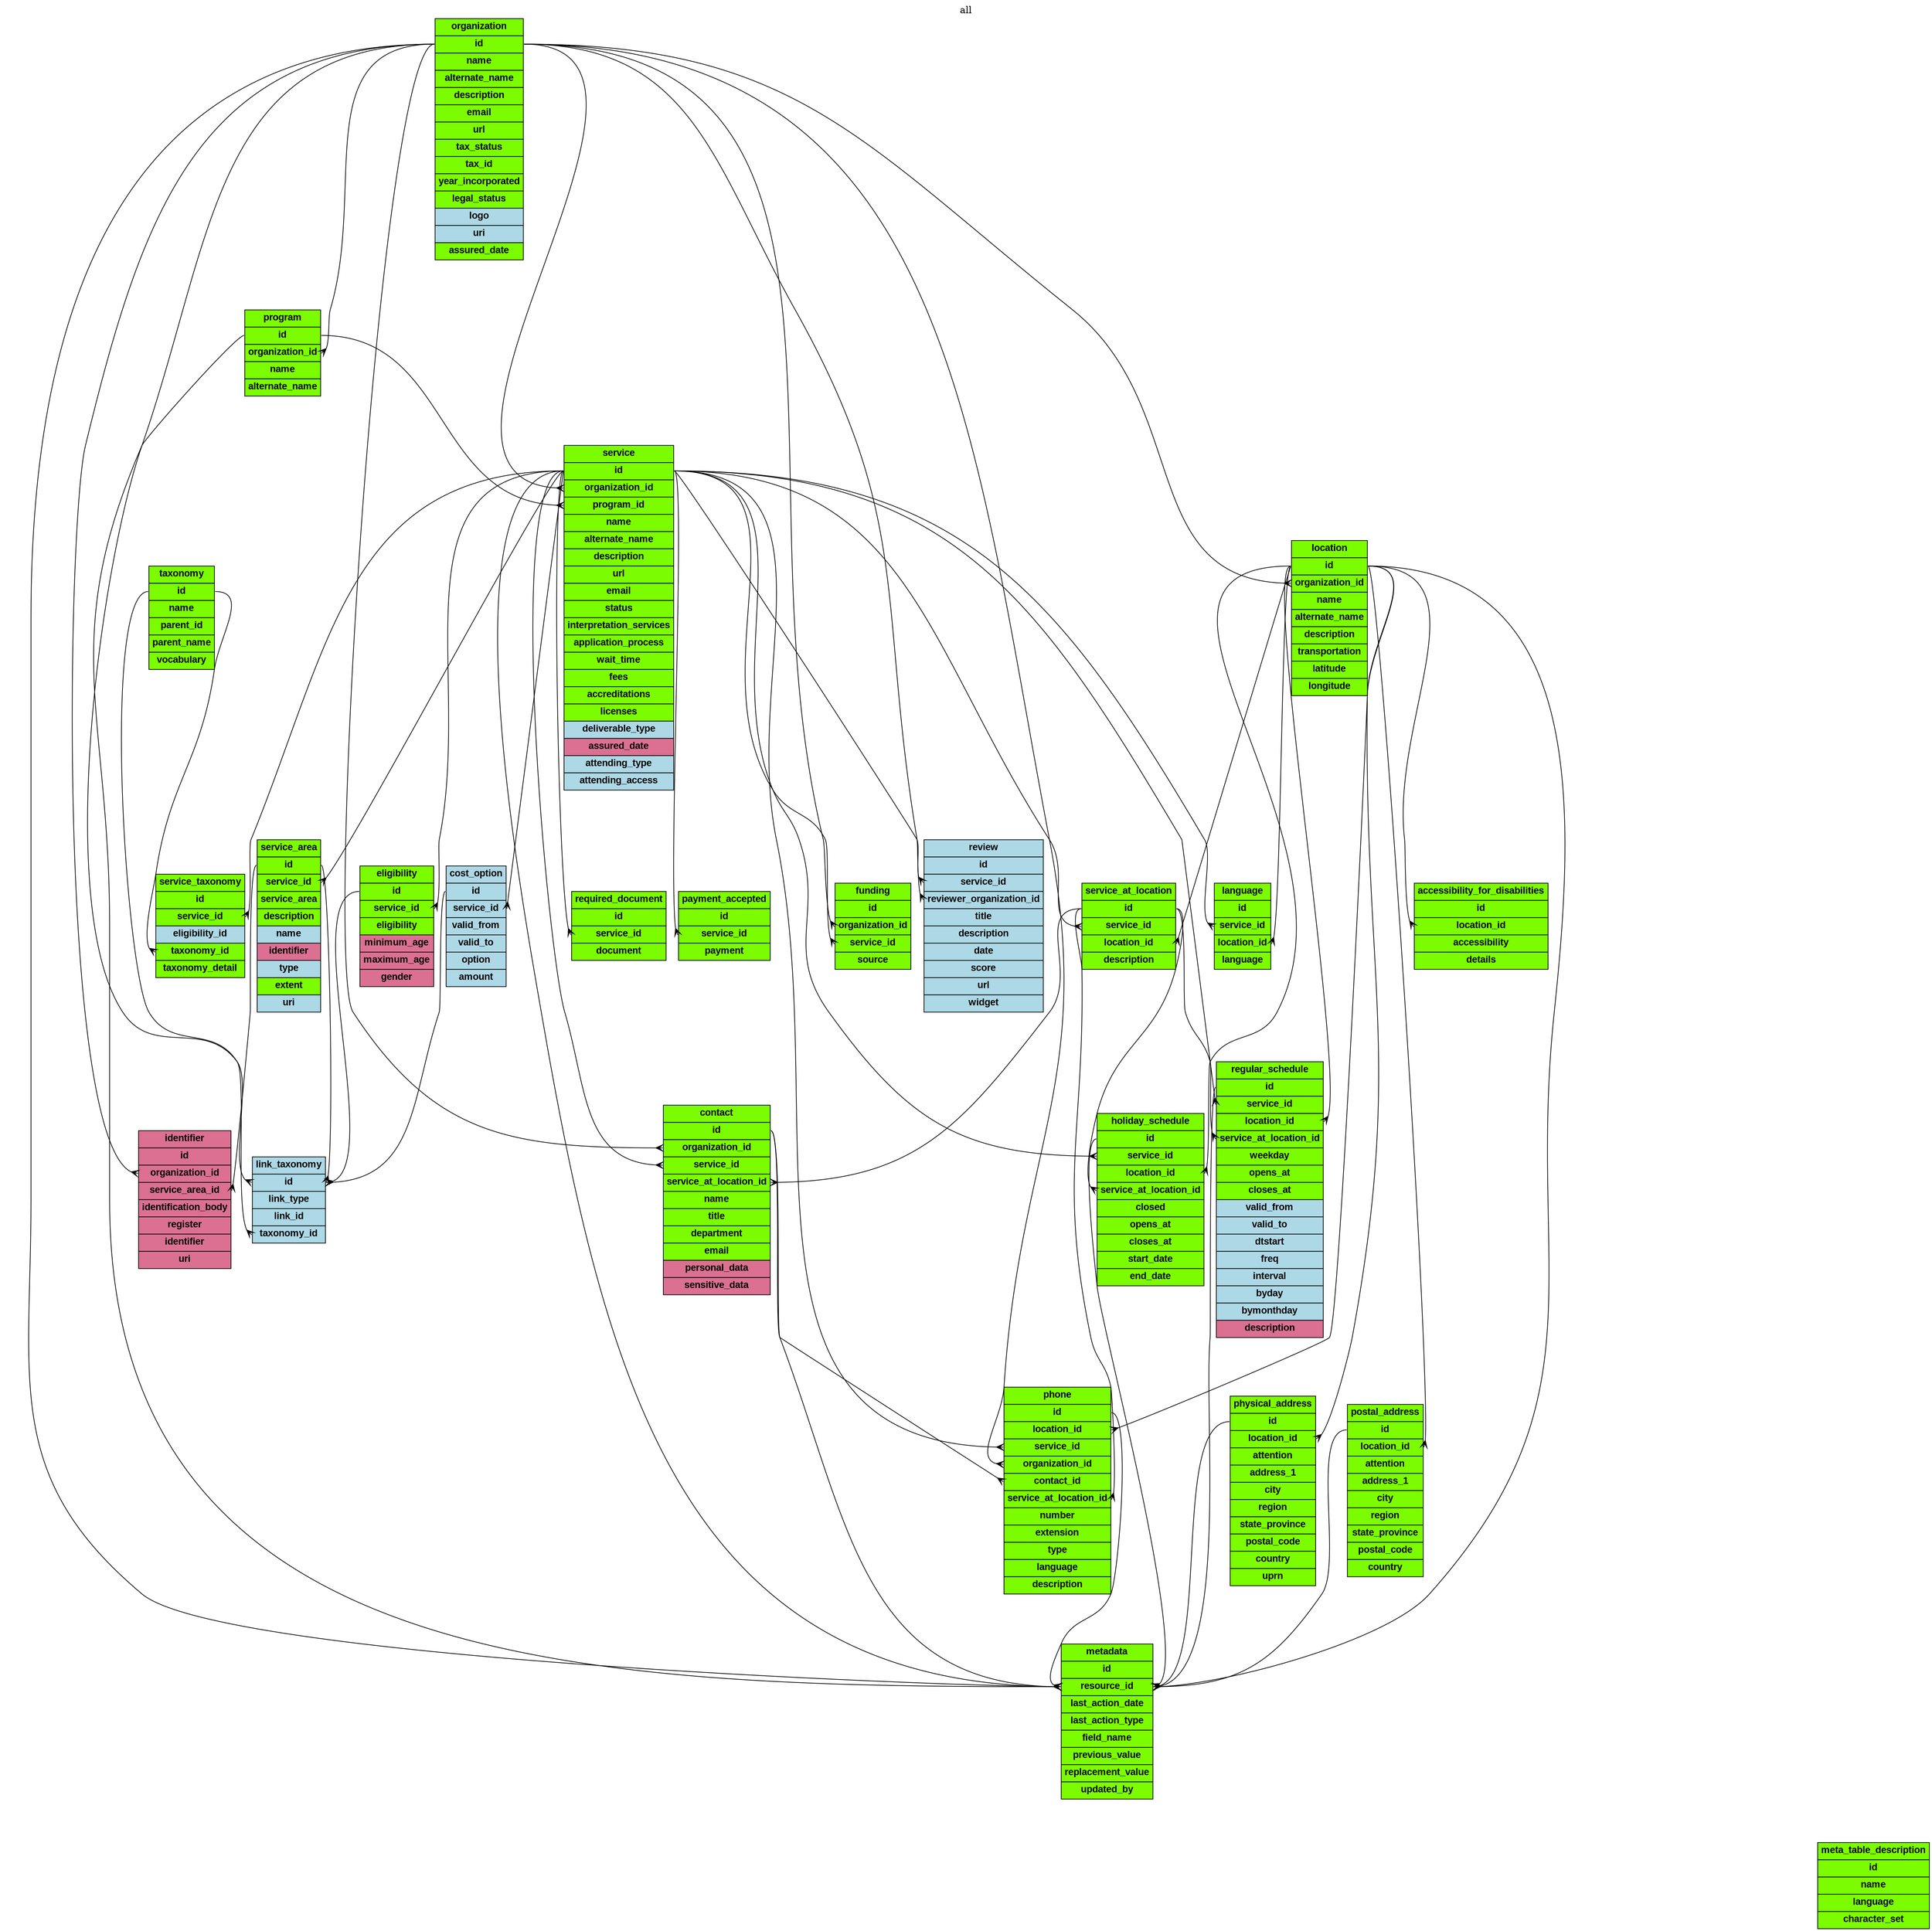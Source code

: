digraph all { 

            overlap = false;
            splines = true;
            ranksep = 1;
            pack = true;

label = "all";labelloc = "t";
node[shape = none, margin = 0, color = black, fontname = "Arial", fontcolor = black, fontsize = 14];
            // One-to-many relation (from one, to many)
            edge[arrowhead = crow, arrowtail = none, dir = both];


organization [label=<
<table border="0" cellborder="1" cellspacing="0" cellpadding="4">
<tr><td bgcolor="lawngreen"><b>organization</b></td></tr>
<tr><td port='id'  bgcolor="lawngreen"><b>id</b></td></tr>
<tr><td  bgcolor="lawngreen"><b>name</b></td></tr>
<tr><td  bgcolor="lawngreen"><b>alternate_name</b></td></tr>
<tr><td  bgcolor="lawngreen"><b>description</b></td></tr>
<tr><td  bgcolor="lawngreen"><b>email</b></td></tr>
<tr><td  bgcolor="lawngreen"><b>url</b></td></tr>
<tr><td  bgcolor="lawngreen"><b>tax_status</b></td></tr>
<tr><td  bgcolor="lawngreen"><b>tax_id</b></td></tr>
<tr><td  bgcolor="lawngreen"><b>year_incorporated</b></td></tr>
<tr><td  bgcolor="lawngreen"><b>legal_status</b></td></tr>
<tr><td  bgcolor="lightblue"><b>logo</b></td></tr>
<tr><td  bgcolor="lightblue"><b>uri</b></td></tr>
<tr><td  bgcolor="lawngreen"><b>assured_date</b></td></tr>
</table>
>]



identifier [label=<
<table border="0" cellborder="1" cellspacing="0" cellpadding="4">
<tr><td bgcolor="palevioletred"><b>identifier</b></td></tr>
<tr><td port='id'  bgcolor="palevioletred"><b>id</b></td></tr>
<tr><td port='organization_id'  bgcolor="palevioletred"><b>organization_id</b></td></tr>
<tr><td port='service_area_id'  bgcolor="palevioletred"><b>service_area_id</b></td></tr>
<tr><td  bgcolor="palevioletred"><b>identification_body</b></td></tr>
<tr><td  bgcolor="palevioletred"><b>register</b></td></tr>
<tr><td  bgcolor="palevioletred"><b>identifier</b></td></tr>
<tr><td  bgcolor="palevioletred"><b>uri</b></td></tr>
</table>
>]

organization:id -> identifier:organization_id;
service_area:id -> identifier:service_area_id;


program [label=<
<table border="0" cellborder="1" cellspacing="0" cellpadding="4">
<tr><td bgcolor="lawngreen"><b>program</b></td></tr>
<tr><td port='id'  bgcolor="lawngreen"><b>id</b></td></tr>
<tr><td port='organization_id'  bgcolor="lawngreen"><b>organization_id</b></td></tr>
<tr><td  bgcolor="lawngreen"><b>name</b></td></tr>
<tr><td  bgcolor="lawngreen"><b>alternate_name</b></td></tr>
</table>
>]

organization:id -> program:organization_id;


service [label=<
<table border="0" cellborder="1" cellspacing="0" cellpadding="4">
<tr><td bgcolor="lawngreen"><b>service</b></td></tr>
<tr><td port='id'  bgcolor="lawngreen"><b>id</b></td></tr>
<tr><td port='organization_id'  bgcolor="lawngreen"><b>organization_id</b></td></tr>
<tr><td port='program_id'  bgcolor="lawngreen"><b>program_id</b></td></tr>
<tr><td  bgcolor="lawngreen"><b>name</b></td></tr>
<tr><td  bgcolor="lawngreen"><b>alternate_name</b></td></tr>
<tr><td  bgcolor="lawngreen"><b>description</b></td></tr>
<tr><td  bgcolor="lawngreen"><b>url</b></td></tr>
<tr><td  bgcolor="lawngreen"><b>email</b></td></tr>
<tr><td  bgcolor="lawngreen"><b>status</b></td></tr>
<tr><td  bgcolor="lawngreen"><b>interpretation_services</b></td></tr>
<tr><td  bgcolor="lawngreen"><b>application_process</b></td></tr>
<tr><td  bgcolor="lawngreen"><b>wait_time</b></td></tr>
<tr><td  bgcolor="lawngreen"><b>fees</b></td></tr>
<tr><td  bgcolor="lawngreen"><b>accreditations</b></td></tr>
<tr><td  bgcolor="lawngreen"><b>licenses</b></td></tr>
<tr><td  bgcolor="lightblue"><b>deliverable_type</b></td></tr>
<tr><td  bgcolor="palevioletred"><b>assured_date</b></td></tr>
<tr><td  bgcolor="lightblue"><b>attending_type</b></td></tr>
<tr><td  bgcolor="lightblue"><b>attending_access</b></td></tr>
</table>
>]

organization:id -> service:organization_id;
program:id -> service:program_id;


service_taxonomy [label=<
<table border="0" cellborder="1" cellspacing="0" cellpadding="4">
<tr><td bgcolor="lawngreen"><b>service_taxonomy</b></td></tr>
<tr><td port='id'  bgcolor="lawngreen"><b>id</b></td></tr>
<tr><td port='service_id'  bgcolor="lawngreen"><b>service_id</b></td></tr>
<tr><td  bgcolor="lightblue"><b>eligibility_id</b></td></tr>
<tr><td port='taxonomy_id'  bgcolor="lawngreen"><b>taxonomy_id</b></td></tr>
<tr><td  bgcolor="lawngreen"><b>taxonomy_detail</b></td></tr>
</table>
>]

service:id -> service_taxonomy:service_id;
taxonomy:id -> service_taxonomy:taxonomy_id;


service_at_location [label=<
<table border="0" cellborder="1" cellspacing="0" cellpadding="4">
<tr><td bgcolor="lawngreen"><b>service_at_location</b></td></tr>
<tr><td port='id'  bgcolor="lawngreen"><b>id</b></td></tr>
<tr><td port='service_id'  bgcolor="lawngreen"><b>service_id</b></td></tr>
<tr><td port='location_id'  bgcolor="lawngreen"><b>location_id</b></td></tr>
<tr><td  bgcolor="lawngreen"><b>description</b></td></tr>
</table>
>]

service:id -> service_at_location:service_id;
location:id -> service_at_location:location_id;


location [label=<
<table border="0" cellborder="1" cellspacing="0" cellpadding="4">
<tr><td bgcolor="lawngreen"><b>location</b></td></tr>
<tr><td port='id'  bgcolor="lawngreen"><b>id</b></td></tr>
<tr><td port='organization_id'  bgcolor="lawngreen"><b>organization_id</b></td></tr>
<tr><td  bgcolor="lawngreen"><b>name</b></td></tr>
<tr><td  bgcolor="lawngreen"><b>alternate_name</b></td></tr>
<tr><td  bgcolor="lawngreen"><b>description</b></td></tr>
<tr><td  bgcolor="lawngreen"><b>transportation</b></td></tr>
<tr><td  bgcolor="lawngreen"><b>latitude</b></td></tr>
<tr><td  bgcolor="lawngreen"><b>longitude</b></td></tr>
</table>
>]

organization:id -> location:organization_id;


phone [label=<
<table border="0" cellborder="1" cellspacing="0" cellpadding="4">
<tr><td bgcolor="lawngreen"><b>phone</b></td></tr>
<tr><td port='id'  bgcolor="lawngreen"><b>id</b></td></tr>
<tr><td port='location_id'  bgcolor="lawngreen"><b>location_id</b></td></tr>
<tr><td port='service_id'  bgcolor="lawngreen"><b>service_id</b></td></tr>
<tr><td port='organization_id'  bgcolor="lawngreen"><b>organization_id</b></td></tr>
<tr><td port='contact_id'  bgcolor="lawngreen"><b>contact_id</b></td></tr>
<tr><td port='service_at_location_id'  bgcolor="lawngreen"><b>service_at_location_id</b></td></tr>
<tr><td  bgcolor="lawngreen"><b>number</b></td></tr>
<tr><td  bgcolor="lawngreen"><b>extension</b></td></tr>
<tr><td  bgcolor="lawngreen"><b>type</b></td></tr>
<tr><td  bgcolor="lawngreen"><b>language</b></td></tr>
<tr><td  bgcolor="lawngreen"><b>description</b></td></tr>
</table>
>]

organization:id -> phone:organization_id;
location:id -> phone:location_id;
service:id -> phone:service_id;
contact:id -> phone:contact_id;
service_at_location:id -> phone:service_at_location_id;


contact [label=<
<table border="0" cellborder="1" cellspacing="0" cellpadding="4">
<tr><td bgcolor="lawngreen"><b>contact</b></td></tr>
<tr><td port='id'  bgcolor="lawngreen"><b>id</b></td></tr>
<tr><td port='organization_id'  bgcolor="lawngreen"><b>organization_id</b></td></tr>
<tr><td port='service_id'  bgcolor="lawngreen"><b>service_id</b></td></tr>
<tr><td port='service_at_location_id'  bgcolor="lawngreen"><b>service_at_location_id</b></td></tr>
<tr><td  bgcolor="lawngreen"><b>name</b></td></tr>
<tr><td  bgcolor="lawngreen"><b>title</b></td></tr>
<tr><td  bgcolor="lawngreen"><b>department</b></td></tr>
<tr><td  bgcolor="lawngreen"><b>email</b></td></tr>
<tr><td  bgcolor="palevioletred"><b>personal_data</b></td></tr>
<tr><td  bgcolor="palevioletred"><b>sensitive_data</b></td></tr>
</table>
>]

organization:id -> contact:organization_id;
service:id -> contact:service_id;
service_at_location:id -> contact:service_at_location_id;


physical_address [label=<
<table border="0" cellborder="1" cellspacing="0" cellpadding="4">
<tr><td bgcolor="lawngreen"><b>physical_address</b></td></tr>
<tr><td port='id'  bgcolor="lawngreen"><b>id</b></td></tr>
<tr><td port='location_id'  bgcolor="lawngreen"><b>location_id</b></td></tr>
<tr><td  bgcolor="lawngreen"><b>attention</b></td></tr>
<tr><td  bgcolor="lawngreen"><b>address_1</b></td></tr>
<tr><td  bgcolor="lawngreen"><b>city</b></td></tr>
<tr><td  bgcolor="lawngreen"><b>region</b></td></tr>
<tr><td  bgcolor="lawngreen"><b>state_province</b></td></tr>
<tr><td  bgcolor="lawngreen"><b>postal_code</b></td></tr>
<tr><td  bgcolor="lawngreen"><b>country</b></td></tr>
<tr><td  bgcolor="lawngreen"><b>uprn</b></td></tr>
</table>
>]

location:id -> physical_address:location_id;


postal_address [label=<
<table border="0" cellborder="1" cellspacing="0" cellpadding="4">
<tr><td bgcolor="lawngreen"><b>postal_address</b></td></tr>
<tr><td port='id'  bgcolor="lawngreen"><b>id</b></td></tr>
<tr><td port='location_id'  bgcolor="lawngreen"><b>location_id</b></td></tr>
<tr><td  bgcolor="lawngreen"><b>attention</b></td></tr>
<tr><td  bgcolor="lawngreen"><b>address_1</b></td></tr>
<tr><td  bgcolor="lawngreen"><b>city</b></td></tr>
<tr><td  bgcolor="lawngreen"><b>region</b></td></tr>
<tr><td  bgcolor="lawngreen"><b>state_province</b></td></tr>
<tr><td  bgcolor="lawngreen"><b>postal_code</b></td></tr>
<tr><td  bgcolor="lawngreen"><b>country</b></td></tr>
</table>
>]

location:id -> postal_address:location_id;


regular_schedule [label=<
<table border="0" cellborder="1" cellspacing="0" cellpadding="4">
<tr><td bgcolor="lawngreen"><b>regular_schedule</b></td></tr>
<tr><td port='id'  bgcolor="lawngreen"><b>id</b></td></tr>
<tr><td port='service_id'  bgcolor="lawngreen"><b>service_id</b></td></tr>
<tr><td port='location_id'  bgcolor="lawngreen"><b>location_id</b></td></tr>
<tr><td port='service_at_location_id'  bgcolor="lawngreen"><b>service_at_location_id</b></td></tr>
<tr><td  bgcolor="lawngreen"><b>weekday</b></td></tr>
<tr><td  bgcolor="lawngreen"><b>opens_at</b></td></tr>
<tr><td  bgcolor="lawngreen"><b>closes_at</b></td></tr>
<tr><td  bgcolor="lightblue"><b>valid_from</b></td></tr>
<tr><td  bgcolor="lightblue"><b>valid_to</b></td></tr>
<tr><td  bgcolor="lightblue"><b>dtstart</b></td></tr>
<tr><td  bgcolor="lightblue"><b>freq</b></td></tr>
<tr><td  bgcolor="lightblue"><b>interval</b></td></tr>
<tr><td  bgcolor="lightblue"><b>byday</b></td></tr>
<tr><td  bgcolor="lightblue"><b>bymonthday</b></td></tr>
<tr><td  bgcolor="palevioletred"><b>description</b></td></tr>
</table>
>]

location:id -> regular_schedule:location_id;
service:id -> regular_schedule:service_id;
service_at_location:id -> regular_schedule:service_at_location_id;


holiday_schedule [label=<
<table border="0" cellborder="1" cellspacing="0" cellpadding="4">
<tr><td bgcolor="lawngreen"><b>holiday_schedule</b></td></tr>
<tr><td port='id'  bgcolor="lawngreen"><b>id</b></td></tr>
<tr><td port='service_id'  bgcolor="lawngreen"><b>service_id</b></td></tr>
<tr><td port='location_id'  bgcolor="lawngreen"><b>location_id</b></td></tr>
<tr><td port='service_at_location_id'  bgcolor="lawngreen"><b>service_at_location_id</b></td></tr>
<tr><td  bgcolor="lawngreen"><b>closed</b></td></tr>
<tr><td  bgcolor="lawngreen"><b>opens_at</b></td></tr>
<tr><td  bgcolor="lawngreen"><b>closes_at</b></td></tr>
<tr><td  bgcolor="lawngreen"><b>start_date</b></td></tr>
<tr><td  bgcolor="lawngreen"><b>end_date</b></td></tr>
</table>
>]

location:id -> holiday_schedule:location_id;
service:id -> holiday_schedule:service_id;
service_at_location:id -> holiday_schedule:service_at_location_id;


funding [label=<
<table border="0" cellborder="1" cellspacing="0" cellpadding="4">
<tr><td bgcolor="lawngreen"><b>funding</b></td></tr>
<tr><td port='id'  bgcolor="lawngreen"><b>id</b></td></tr>
<tr><td port='organization_id'  bgcolor="lawngreen"><b>organization_id</b></td></tr>
<tr><td port='service_id'  bgcolor="lawngreen"><b>service_id</b></td></tr>
<tr><td  bgcolor="lawngreen"><b>source</b></td></tr>
</table>
>]

service:id -> funding:service_id;
organization:id -> funding:organization_id;


eligibility [label=<
<table border="0" cellborder="1" cellspacing="0" cellpadding="4">
<tr><td bgcolor="lawngreen"><b>eligibility</b></td></tr>
<tr><td port='id'  bgcolor="lawngreen"><b>id</b></td></tr>
<tr><td port='service_id'  bgcolor="lawngreen"><b>service_id</b></td></tr>
<tr><td  bgcolor="lawngreen"><b>eligibility</b></td></tr>
<tr><td  bgcolor="palevioletred"><b>minimum_age</b></td></tr>
<tr><td  bgcolor="palevioletred"><b>maximum_age</b></td></tr>
<tr><td  bgcolor="palevioletred"><b>gender</b></td></tr>
</table>
>]

service:id -> eligibility:service_id;


service_area [label=<
<table border="0" cellborder="1" cellspacing="0" cellpadding="4">
<tr><td bgcolor="lawngreen"><b>service_area</b></td></tr>
<tr><td port='id'  bgcolor="lawngreen"><b>id</b></td></tr>
<tr><td port='service_id'  bgcolor="lawngreen"><b>service_id</b></td></tr>
<tr><td  bgcolor="lawngreen"><b>service_area</b></td></tr>
<tr><td  bgcolor="lawngreen"><b>description</b></td></tr>
<tr><td  bgcolor="lightblue"><b>name</b></td></tr>
<tr><td  bgcolor="palevioletred"><b>identifier</b></td></tr>
<tr><td  bgcolor="lightblue"><b>type</b></td></tr>
<tr><td  bgcolor="lawngreen"><b>extent</b></td></tr>
<tr><td  bgcolor="lightblue"><b>uri</b></td></tr>
</table>
>]

service:id -> service_area:service_id;


required_document [label=<
<table border="0" cellborder="1" cellspacing="0" cellpadding="4">
<tr><td bgcolor="lawngreen"><b>required_document</b></td></tr>
<tr><td port='id'  bgcolor="lawngreen"><b>id</b></td></tr>
<tr><td port='service_id'  bgcolor="lawngreen"><b>service_id</b></td></tr>
<tr><td  bgcolor="lawngreen"><b>document</b></td></tr>
</table>
>]

service:id -> required_document:service_id;


payment_accepted [label=<
<table border="0" cellborder="1" cellspacing="0" cellpadding="4">
<tr><td bgcolor="lawngreen"><b>payment_accepted</b></td></tr>
<tr><td port='id'  bgcolor="lawngreen"><b>id</b></td></tr>
<tr><td port='service_id'  bgcolor="lawngreen"><b>service_id</b></td></tr>
<tr><td  bgcolor="lawngreen"><b>payment</b></td></tr>
</table>
>]

service:id -> payment_accepted:service_id;


language [label=<
<table border="0" cellborder="1" cellspacing="0" cellpadding="4">
<tr><td bgcolor="lawngreen"><b>language</b></td></tr>
<tr><td port='id'  bgcolor="lawngreen"><b>id</b></td></tr>
<tr><td port='service_id'  bgcolor="lawngreen"><b>service_id</b></td></tr>
<tr><td port='location_id'  bgcolor="lawngreen"><b>location_id</b></td></tr>
<tr><td  bgcolor="lawngreen"><b>language</b></td></tr>
</table>
>]

service:id -> language:service_id;
location:id -> language:location_id;


accessibility_for_disabilities [label=<
<table border="0" cellborder="1" cellspacing="0" cellpadding="4">
<tr><td bgcolor="lawngreen"><b>accessibility_for_disabilities</b></td></tr>
<tr><td port='id'  bgcolor="lawngreen"><b>id</b></td></tr>
<tr><td port='location_id'  bgcolor="lawngreen"><b>location_id</b></td></tr>
<tr><td  bgcolor="lawngreen"><b>accessibility</b></td></tr>
<tr><td  bgcolor="lawngreen"><b>details</b></td></tr>
</table>
>]

location:id -> accessibility_for_disabilities:location_id;


taxonomy [label=<
<table border="0" cellborder="1" cellspacing="0" cellpadding="4">
<tr><td bgcolor="lawngreen"><b>taxonomy</b></td></tr>
<tr><td port='id'  bgcolor="lawngreen"><b>id</b></td></tr>
<tr><td  bgcolor="lawngreen"><b>name</b></td></tr>
<tr><td  bgcolor="lawngreen"><b>parent_id</b></td></tr>
<tr><td  bgcolor="lawngreen"><b>parent_name</b></td></tr>
<tr><td  bgcolor="lawngreen"><b>vocabulary</b></td></tr>
</table>
>]



metadata [label=<
<table border="0" cellborder="1" cellspacing="0" cellpadding="4">
<tr><td bgcolor="lawngreen"><b>metadata</b></td></tr>
<tr><td port='id'  bgcolor="lawngreen"><b>id</b></td></tr>
<tr><td port='resource_id'  bgcolor="lawngreen"><b>resource_id</b></td></tr>
<tr><td  bgcolor="lawngreen"><b>last_action_date</b></td></tr>
<tr><td  bgcolor="lawngreen"><b>last_action_type</b></td></tr>
<tr><td  bgcolor="lawngreen"><b>field_name</b></td></tr>
<tr><td  bgcolor="lawngreen"><b>previous_value</b></td></tr>
<tr><td  bgcolor="lawngreen"><b>replacement_value</b></td></tr>
<tr><td  bgcolor="lawngreen"><b>updated_by</b></td></tr>
</table>
>]

location:id -> metadata:resource_id;
service:id -> metadata:resource_id;
organization:id -> metadata:resource_id;
program:id -> metadata:resource_id;
postal_address:id -> metadata:resource_id;
physical_address:id -> metadata:resource_id;
contact:id -> metadata:resource_id;
holiday_schedule:id -> metadata:resource_id;
regular_schedule:id -> metadata:resource_id;
phone:id -> metadata:resource_id;


meta_table_description [label=<
<table border="0" cellborder="1" cellspacing="0" cellpadding="4">
<tr><td bgcolor="lawngreen"><b>meta_table_description</b></td></tr>
<tr><td port='id'  bgcolor="lawngreen"><b>id</b></td></tr>
<tr><td  bgcolor="lawngreen"><b>name</b></td></tr>
<tr><td  bgcolor="lawngreen"><b>language</b></td></tr>
<tr><td  bgcolor="lawngreen"><b>character_set</b></td></tr>
</table>
>]



cost_option [label=<
<table border="0" cellborder="1" cellspacing="0" cellpadding="4">
<tr><td bgcolor="lightblue"><b>cost_option</b></td></tr>
<tr><td port='id'  bgcolor="lightblue"><b>id</b></td></tr>
<tr><td port='service_id'  bgcolor="lightblue"><b>service_id</b></td></tr>
<tr><td  bgcolor="lightblue"><b>valid_from</b></td></tr>
<tr><td  bgcolor="lightblue"><b>valid_to</b></td></tr>
<tr><td  bgcolor="lightblue"><b>option</b></td></tr>
<tr><td  bgcolor="lightblue"><b>amount</b></td></tr>
</table>
>]

service:id -> cost_option:service_id;


review [label=<
<table border="0" cellborder="1" cellspacing="0" cellpadding="4">
<tr><td bgcolor="lightblue"><b>review</b></td></tr>
<tr><td port='id'  bgcolor="lightblue"><b>id</b></td></tr>
<tr><td port='service_id'  bgcolor="lightblue"><b>service_id</b></td></tr>
<tr><td port='reviewer_organization_id'  bgcolor="lightblue"><b>reviewer_organization_id</b></td></tr>
<tr><td  bgcolor="lightblue"><b>title</b></td></tr>
<tr><td  bgcolor="lightblue"><b>description</b></td></tr>
<tr><td  bgcolor="lightblue"><b>date</b></td></tr>
<tr><td  bgcolor="lightblue"><b>score</b></td></tr>
<tr><td  bgcolor="lightblue"><b>url</b></td></tr>
<tr><td  bgcolor="lightblue"><b>widget</b></td></tr>
</table>
>]

service:id -> review:service_id;
organization:id -> review:reviewer_organization_id;


link_taxonomy [label=<
<table border="0" cellborder="1" cellspacing="0" cellpadding="4">
<tr><td bgcolor="lightblue"><b>link_taxonomy</b></td></tr>
<tr><td port='id'  bgcolor="lightblue"><b>id</b></td></tr>
<tr><td  bgcolor="lightblue"><b>link_type</b></td></tr>
<tr><td  bgcolor="lightblue"><b>link_id</b></td></tr>
<tr><td port='taxonomy_id'  bgcolor="lightblue"><b>taxonomy_id</b></td></tr>
</table>
>]

eligibility:id -> link_taxonomy:id;
service_area:id -> link_taxonomy:id;
cost_option:id -> link_taxonomy:id;
organization:id -> link_taxonomy:id;
taxonomy:id -> link_taxonomy:taxonomy_id;

}

